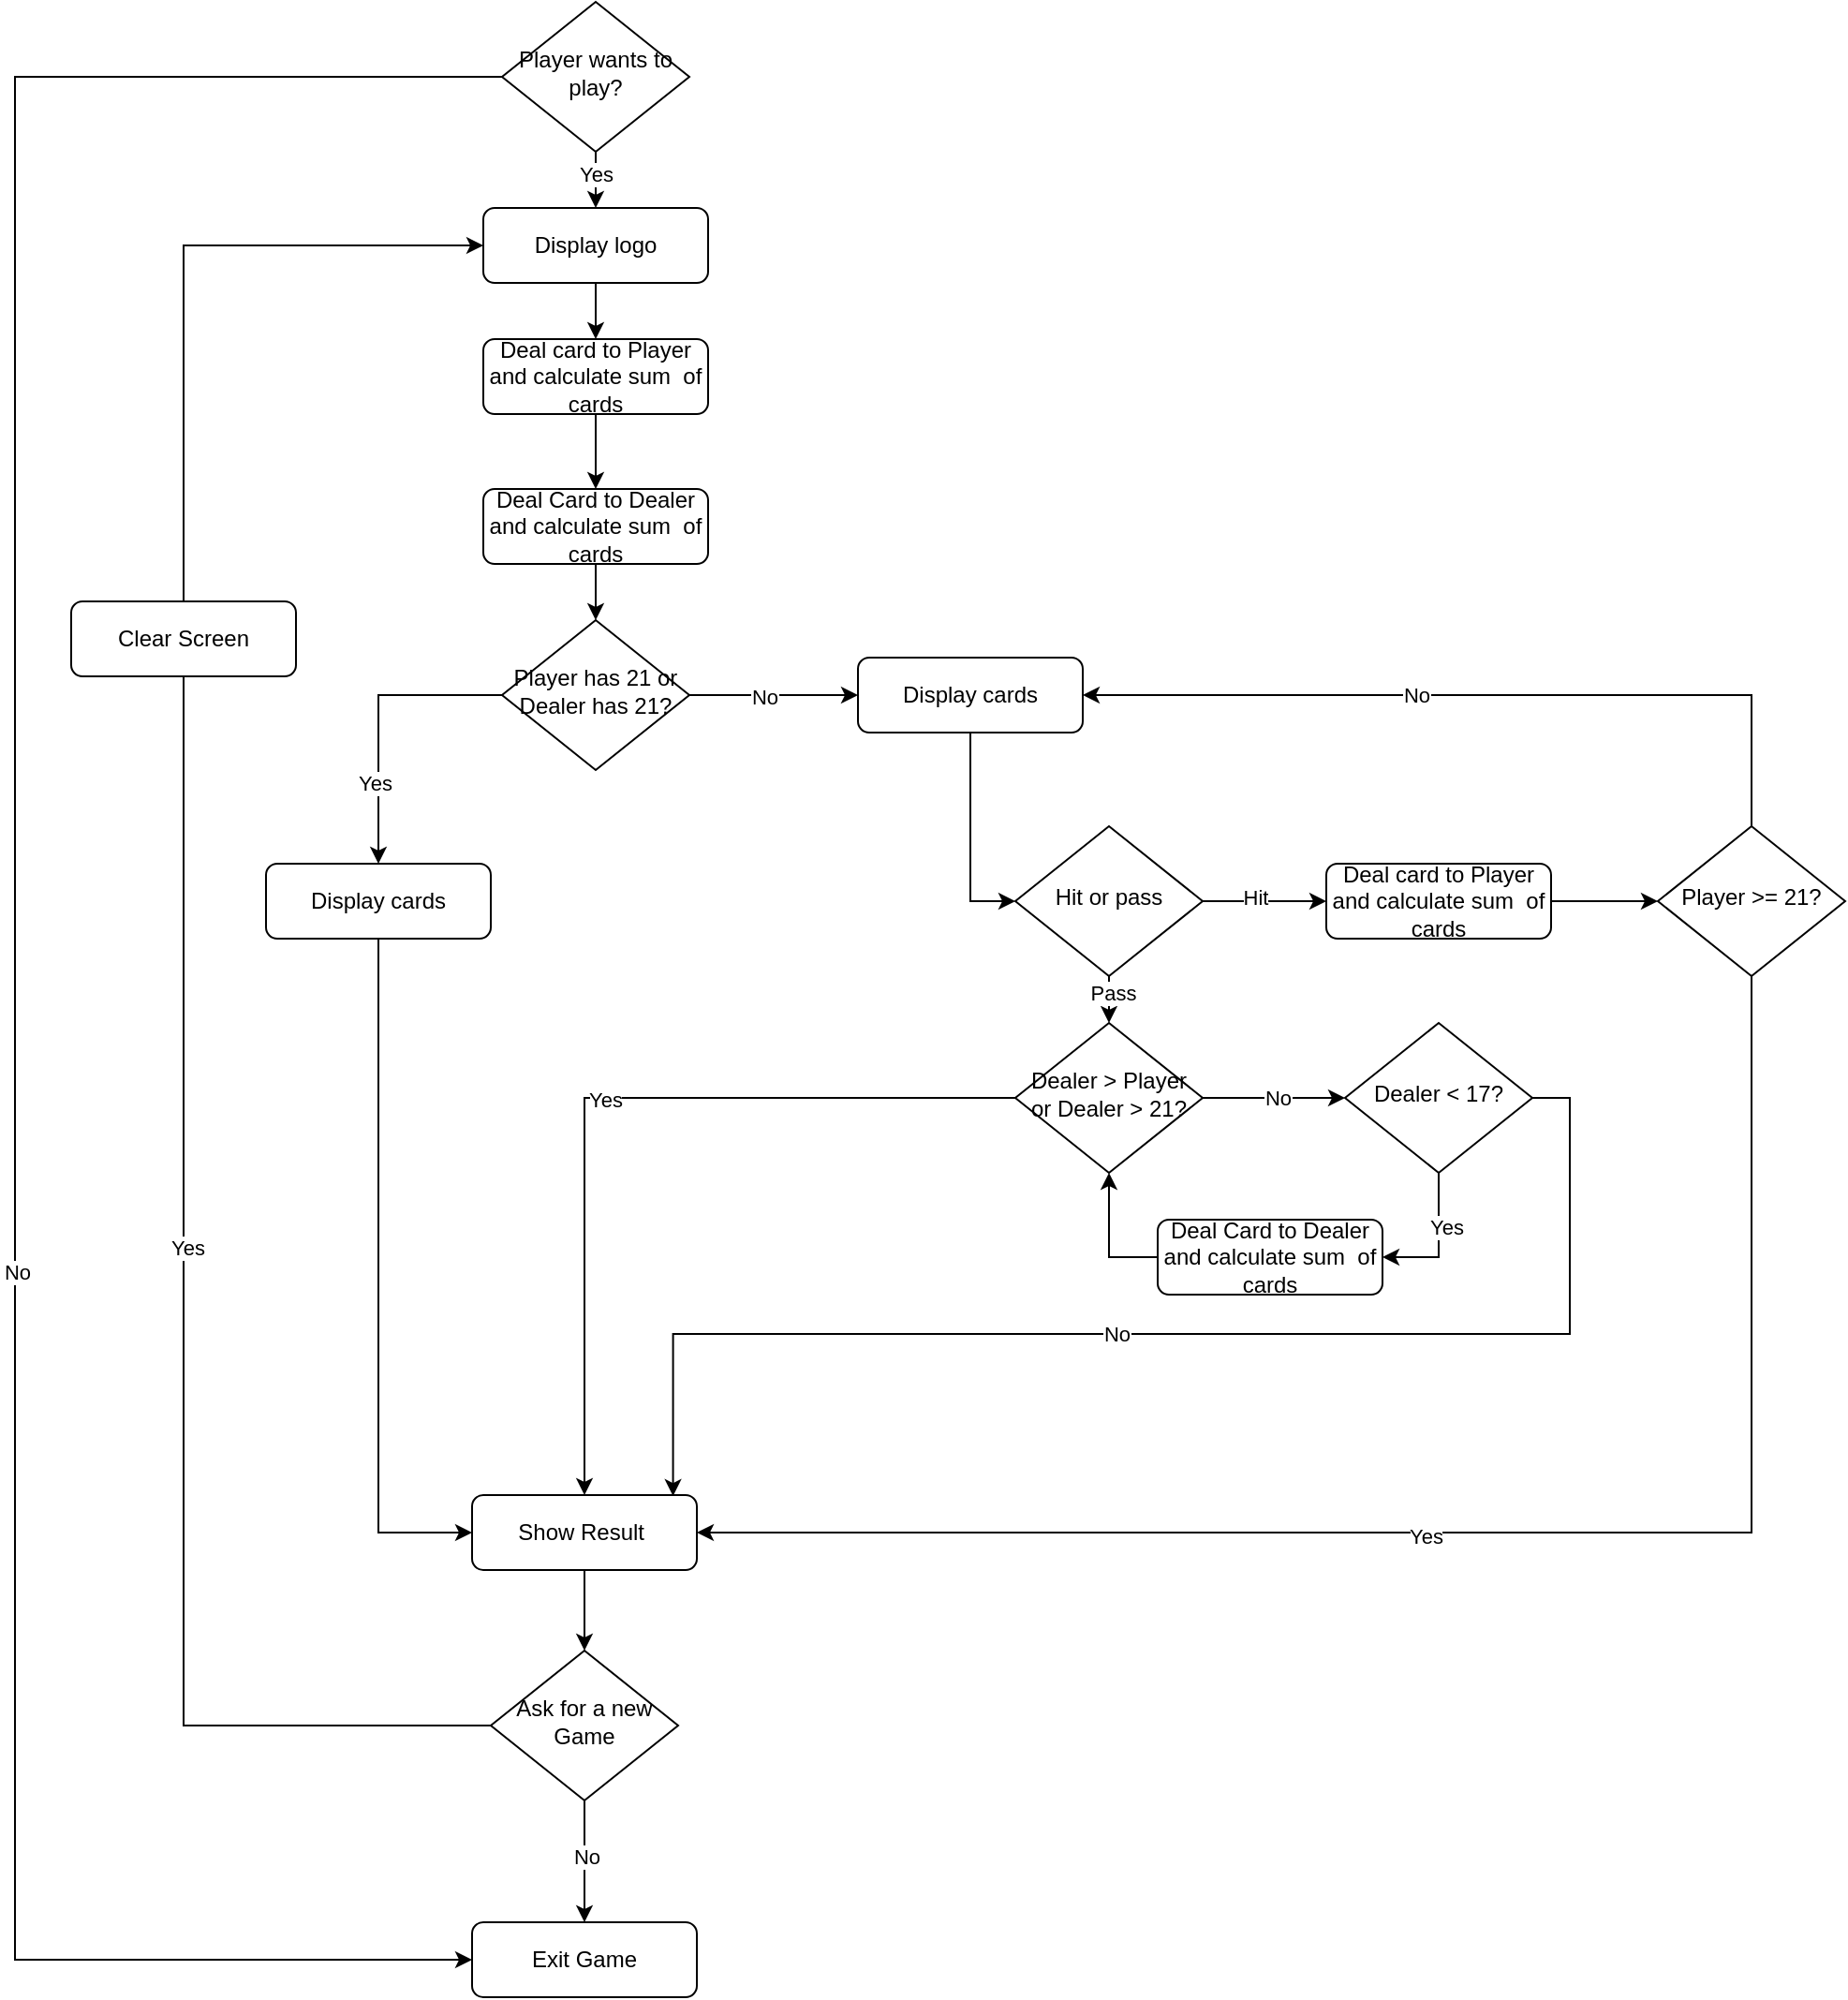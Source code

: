 <mxfile version="22.1.7" type="device">
  <diagram id="C5RBs43oDa-KdzZeNtuy" name="Page-1">
    <mxGraphModel dx="2736" dy="2209" grid="1" gridSize="10" guides="1" tooltips="1" connect="1" arrows="1" fold="1" page="1" pageScale="1" pageWidth="827" pageHeight="1169" math="0" shadow="0">
      <root>
        <mxCell id="WIyWlLk6GJQsqaUBKTNV-0" />
        <mxCell id="WIyWlLk6GJQsqaUBKTNV-1" parent="WIyWlLk6GJQsqaUBKTNV-0" />
        <mxCell id="GHpOodpco-bDYcz97Vp4-15" style="edgeStyle=orthogonalEdgeStyle;rounded=0;orthogonalLoop=1;jettySize=auto;html=1;exitX=0.5;exitY=1;exitDx=0;exitDy=0;" parent="WIyWlLk6GJQsqaUBKTNV-1" source="WIyWlLk6GJQsqaUBKTNV-3" target="WIyWlLk6GJQsqaUBKTNV-7" edge="1">
          <mxGeometry relative="1" as="geometry" />
        </mxCell>
        <mxCell id="WIyWlLk6GJQsqaUBKTNV-3" value="Display logo" style="rounded=1;whiteSpace=wrap;html=1;fontSize=12;glass=0;strokeWidth=1;shadow=0;" parent="WIyWlLk6GJQsqaUBKTNV-1" vertex="1">
          <mxGeometry x="200" y="70" width="120" height="40" as="geometry" />
        </mxCell>
        <mxCell id="GHpOodpco-bDYcz97Vp4-16" style="edgeStyle=orthogonalEdgeStyle;rounded=0;orthogonalLoop=1;jettySize=auto;html=1;exitX=0.5;exitY=1;exitDx=0;exitDy=0;" parent="WIyWlLk6GJQsqaUBKTNV-1" source="WIyWlLk6GJQsqaUBKTNV-7" target="GHpOodpco-bDYcz97Vp4-0" edge="1">
          <mxGeometry relative="1" as="geometry" />
        </mxCell>
        <mxCell id="WIyWlLk6GJQsqaUBKTNV-7" value="Deal card to Player and calculate sum&amp;nbsp; of cards" style="rounded=1;whiteSpace=wrap;html=1;fontSize=12;glass=0;strokeWidth=1;shadow=0;" parent="WIyWlLk6GJQsqaUBKTNV-1" vertex="1">
          <mxGeometry x="200" y="140" width="120" height="40" as="geometry" />
        </mxCell>
        <mxCell id="GHpOodpco-bDYcz97Vp4-22" style="edgeStyle=orthogonalEdgeStyle;rounded=0;orthogonalLoop=1;jettySize=auto;html=1;exitX=1;exitY=0.5;exitDx=0;exitDy=0;" parent="WIyWlLk6GJQsqaUBKTNV-1" source="WIyWlLk6GJQsqaUBKTNV-10" target="WIyWlLk6GJQsqaUBKTNV-12" edge="1">
          <mxGeometry relative="1" as="geometry" />
        </mxCell>
        <mxCell id="GHpOodpco-bDYcz97Vp4-27" value="No" style="edgeLabel;html=1;align=center;verticalAlign=middle;resizable=0;points=[];" parent="GHpOodpco-bDYcz97Vp4-22" vertex="1" connectable="0">
          <mxGeometry x="-0.106" y="-1" relative="1" as="geometry">
            <mxPoint as="offset" />
          </mxGeometry>
        </mxCell>
        <mxCell id="LzkbA7sXEcr2IUJfFZpf-3" style="edgeStyle=orthogonalEdgeStyle;rounded=0;orthogonalLoop=1;jettySize=auto;html=1;exitX=0;exitY=0.5;exitDx=0;exitDy=0;entryX=0.5;entryY=0;entryDx=0;entryDy=0;" edge="1" parent="WIyWlLk6GJQsqaUBKTNV-1" source="WIyWlLk6GJQsqaUBKTNV-10" target="LzkbA7sXEcr2IUJfFZpf-0">
          <mxGeometry relative="1" as="geometry" />
        </mxCell>
        <mxCell id="LzkbA7sXEcr2IUJfFZpf-4" value="Yes" style="edgeLabel;html=1;align=center;verticalAlign=middle;resizable=0;points=[];" vertex="1" connectable="0" parent="LzkbA7sXEcr2IUJfFZpf-3">
          <mxGeometry x="0.446" y="-2" relative="1" as="geometry">
            <mxPoint as="offset" />
          </mxGeometry>
        </mxCell>
        <mxCell id="WIyWlLk6GJQsqaUBKTNV-10" value="Player has 21 or Dealer has 21?" style="rhombus;whiteSpace=wrap;html=1;shadow=0;fontFamily=Helvetica;fontSize=12;align=center;strokeWidth=1;spacing=6;spacingTop=-4;" parent="WIyWlLk6GJQsqaUBKTNV-1" vertex="1">
          <mxGeometry x="210" y="290" width="100" height="80" as="geometry" />
        </mxCell>
        <mxCell id="GHpOodpco-bDYcz97Vp4-6" style="edgeStyle=orthogonalEdgeStyle;rounded=0;orthogonalLoop=1;jettySize=auto;html=1;exitX=0.5;exitY=1;exitDx=0;exitDy=0;entryX=0.5;entryY=0;entryDx=0;entryDy=0;" parent="WIyWlLk6GJQsqaUBKTNV-1" source="WIyWlLk6GJQsqaUBKTNV-11" target="GHpOodpco-bDYcz97Vp4-4" edge="1">
          <mxGeometry relative="1" as="geometry" />
        </mxCell>
        <mxCell id="WIyWlLk6GJQsqaUBKTNV-11" value="Show Result&amp;nbsp;" style="rounded=1;whiteSpace=wrap;html=1;fontSize=12;glass=0;strokeWidth=1;shadow=0;" parent="WIyWlLk6GJQsqaUBKTNV-1" vertex="1">
          <mxGeometry x="194" y="757" width="120" height="40" as="geometry" />
        </mxCell>
        <mxCell id="GHpOodpco-bDYcz97Vp4-23" style="edgeStyle=orthogonalEdgeStyle;rounded=0;orthogonalLoop=1;jettySize=auto;html=1;exitX=0.5;exitY=1;exitDx=0;exitDy=0;entryX=0;entryY=0.5;entryDx=0;entryDy=0;" parent="WIyWlLk6GJQsqaUBKTNV-1" source="WIyWlLk6GJQsqaUBKTNV-12" target="GHpOodpco-bDYcz97Vp4-21" edge="1">
          <mxGeometry relative="1" as="geometry" />
        </mxCell>
        <mxCell id="WIyWlLk6GJQsqaUBKTNV-12" value="Display cards" style="rounded=1;whiteSpace=wrap;html=1;fontSize=12;glass=0;strokeWidth=1;shadow=0;" parent="WIyWlLk6GJQsqaUBKTNV-1" vertex="1">
          <mxGeometry x="400" y="310" width="120" height="40" as="geometry" />
        </mxCell>
        <mxCell id="GHpOodpco-bDYcz97Vp4-17" style="edgeStyle=orthogonalEdgeStyle;rounded=0;orthogonalLoop=1;jettySize=auto;html=1;exitX=0.5;exitY=1;exitDx=0;exitDy=0;entryX=0.5;entryY=0;entryDx=0;entryDy=0;" parent="WIyWlLk6GJQsqaUBKTNV-1" source="GHpOodpco-bDYcz97Vp4-0" target="WIyWlLk6GJQsqaUBKTNV-10" edge="1">
          <mxGeometry relative="1" as="geometry" />
        </mxCell>
        <mxCell id="GHpOodpco-bDYcz97Vp4-0" value="Deal Card to Dealer and calculate sum&amp;nbsp; of cards" style="rounded=1;whiteSpace=wrap;html=1;fontSize=12;glass=0;strokeWidth=1;shadow=0;" parent="WIyWlLk6GJQsqaUBKTNV-1" vertex="1">
          <mxGeometry x="200" y="220" width="120" height="40" as="geometry" />
        </mxCell>
        <mxCell id="GHpOodpco-bDYcz97Vp4-1" value="Exit Game" style="rounded=1;whiteSpace=wrap;html=1;fontSize=12;glass=0;strokeWidth=1;shadow=0;" parent="WIyWlLk6GJQsqaUBKTNV-1" vertex="1">
          <mxGeometry x="194" y="985" width="120" height="40" as="geometry" />
        </mxCell>
        <mxCell id="GHpOodpco-bDYcz97Vp4-7" style="edgeStyle=orthogonalEdgeStyle;rounded=0;orthogonalLoop=1;jettySize=auto;html=1;exitX=0.5;exitY=1;exitDx=0;exitDy=0;" parent="WIyWlLk6GJQsqaUBKTNV-1" source="GHpOodpco-bDYcz97Vp4-4" target="GHpOodpco-bDYcz97Vp4-1" edge="1">
          <mxGeometry relative="1" as="geometry" />
        </mxCell>
        <mxCell id="GHpOodpco-bDYcz97Vp4-8" value="No" style="edgeLabel;html=1;align=center;verticalAlign=middle;resizable=0;points=[];" parent="GHpOodpco-bDYcz97Vp4-7" vertex="1" connectable="0">
          <mxGeometry x="-0.077" y="1" relative="1" as="geometry">
            <mxPoint as="offset" />
          </mxGeometry>
        </mxCell>
        <mxCell id="GHpOodpco-bDYcz97Vp4-12" style="edgeStyle=orthogonalEdgeStyle;rounded=0;orthogonalLoop=1;jettySize=auto;html=1;exitX=0;exitY=0.5;exitDx=0;exitDy=0;entryX=0;entryY=0.5;entryDx=0;entryDy=0;" parent="WIyWlLk6GJQsqaUBKTNV-1" source="GHpOodpco-bDYcz97Vp4-13" target="WIyWlLk6GJQsqaUBKTNV-3" edge="1">
          <mxGeometry relative="1" as="geometry">
            <Array as="points">
              <mxPoint x="40" y="90" />
            </Array>
          </mxGeometry>
        </mxCell>
        <mxCell id="GHpOodpco-bDYcz97Vp4-4" value="Ask for a new Game" style="rhombus;whiteSpace=wrap;html=1;shadow=0;fontFamily=Helvetica;fontSize=12;align=center;strokeWidth=1;spacing=6;spacingTop=-4;" parent="WIyWlLk6GJQsqaUBKTNV-1" vertex="1">
          <mxGeometry x="204" y="840" width="100" height="80" as="geometry" />
        </mxCell>
        <mxCell id="GHpOodpco-bDYcz97Vp4-10" style="edgeStyle=orthogonalEdgeStyle;rounded=0;orthogonalLoop=1;jettySize=auto;html=1;exitX=0.5;exitY=1;exitDx=0;exitDy=0;entryX=0.5;entryY=0;entryDx=0;entryDy=0;" parent="WIyWlLk6GJQsqaUBKTNV-1" source="GHpOodpco-bDYcz97Vp4-9" target="WIyWlLk6GJQsqaUBKTNV-3" edge="1">
          <mxGeometry relative="1" as="geometry" />
        </mxCell>
        <mxCell id="GHpOodpco-bDYcz97Vp4-11" value="Yes" style="edgeLabel;html=1;align=center;verticalAlign=middle;resizable=0;points=[];" parent="GHpOodpco-bDYcz97Vp4-10" vertex="1" connectable="0">
          <mxGeometry x="-0.191" relative="1" as="geometry">
            <mxPoint as="offset" />
          </mxGeometry>
        </mxCell>
        <mxCell id="GHpOodpco-bDYcz97Vp4-18" style="edgeStyle=orthogonalEdgeStyle;rounded=0;orthogonalLoop=1;jettySize=auto;html=1;exitX=0;exitY=0.5;exitDx=0;exitDy=0;entryX=0;entryY=0.5;entryDx=0;entryDy=0;" parent="WIyWlLk6GJQsqaUBKTNV-1" source="GHpOodpco-bDYcz97Vp4-9" target="GHpOodpco-bDYcz97Vp4-1" edge="1">
          <mxGeometry relative="1" as="geometry">
            <Array as="points">
              <mxPoint x="-50" />
              <mxPoint x="-50" y="1005" />
            </Array>
          </mxGeometry>
        </mxCell>
        <mxCell id="GHpOodpco-bDYcz97Vp4-19" value="No" style="edgeLabel;html=1;align=center;verticalAlign=middle;resizable=0;points=[];" parent="GHpOodpco-bDYcz97Vp4-18" vertex="1" connectable="0">
          <mxGeometry x="0.19" y="1" relative="1" as="geometry">
            <mxPoint as="offset" />
          </mxGeometry>
        </mxCell>
        <mxCell id="GHpOodpco-bDYcz97Vp4-9" value="Player wants to play?" style="rhombus;whiteSpace=wrap;html=1;shadow=0;fontFamily=Helvetica;fontSize=12;align=center;strokeWidth=1;spacing=6;spacingTop=-4;" parent="WIyWlLk6GJQsqaUBKTNV-1" vertex="1">
          <mxGeometry x="210" y="-40" width="100" height="80" as="geometry" />
        </mxCell>
        <mxCell id="GHpOodpco-bDYcz97Vp4-14" value="" style="edgeStyle=orthogonalEdgeStyle;rounded=0;orthogonalLoop=1;jettySize=auto;html=1;exitX=0;exitY=0.5;exitDx=0;exitDy=0;entryX=0;entryY=0.5;entryDx=0;entryDy=0;" parent="WIyWlLk6GJQsqaUBKTNV-1" source="GHpOodpco-bDYcz97Vp4-4" target="GHpOodpco-bDYcz97Vp4-13" edge="1">
          <mxGeometry relative="1" as="geometry">
            <mxPoint x="90" y="545" as="sourcePoint" />
            <mxPoint x="200" y="90" as="targetPoint" />
            <Array as="points">
              <mxPoint x="40" y="880" />
              <mxPoint x="40" y="300" />
            </Array>
          </mxGeometry>
        </mxCell>
        <mxCell id="GHpOodpco-bDYcz97Vp4-28" value="Yes" style="edgeLabel;html=1;align=center;verticalAlign=middle;resizable=0;points=[];" parent="GHpOodpco-bDYcz97Vp4-14" vertex="1" connectable="0">
          <mxGeometry x="0.042" y="-2" relative="1" as="geometry">
            <mxPoint as="offset" />
          </mxGeometry>
        </mxCell>
        <mxCell id="GHpOodpco-bDYcz97Vp4-13" value="Clear Screen" style="rounded=1;whiteSpace=wrap;html=1;fontSize=12;glass=0;strokeWidth=1;shadow=0;" parent="WIyWlLk6GJQsqaUBKTNV-1" vertex="1">
          <mxGeometry x="-20" y="280" width="120" height="40" as="geometry" />
        </mxCell>
        <mxCell id="GHpOodpco-bDYcz97Vp4-25" style="edgeStyle=orthogonalEdgeStyle;rounded=0;orthogonalLoop=1;jettySize=auto;html=1;exitX=0.5;exitY=1;exitDx=0;exitDy=0;entryX=0.5;entryY=0;entryDx=0;entryDy=0;" parent="WIyWlLk6GJQsqaUBKTNV-1" source="GHpOodpco-bDYcz97Vp4-21" target="GHpOodpco-bDYcz97Vp4-24" edge="1">
          <mxGeometry relative="1" as="geometry" />
        </mxCell>
        <mxCell id="GHpOodpco-bDYcz97Vp4-26" value="Pass" style="edgeLabel;html=1;align=center;verticalAlign=middle;resizable=0;points=[];" parent="GHpOodpco-bDYcz97Vp4-25" vertex="1" connectable="0">
          <mxGeometry x="-0.305" y="2" relative="1" as="geometry">
            <mxPoint as="offset" />
          </mxGeometry>
        </mxCell>
        <mxCell id="GHpOodpco-bDYcz97Vp4-37" style="edgeStyle=orthogonalEdgeStyle;rounded=0;orthogonalLoop=1;jettySize=auto;html=1;exitX=1;exitY=0.5;exitDx=0;exitDy=0;" parent="WIyWlLk6GJQsqaUBKTNV-1" source="GHpOodpco-bDYcz97Vp4-21" target="GHpOodpco-bDYcz97Vp4-36" edge="1">
          <mxGeometry relative="1" as="geometry" />
        </mxCell>
        <mxCell id="GHpOodpco-bDYcz97Vp4-38" value="Hit" style="edgeLabel;html=1;align=center;verticalAlign=middle;resizable=0;points=[];" parent="GHpOodpco-bDYcz97Vp4-37" vertex="1" connectable="0">
          <mxGeometry x="-0.164" y="2" relative="1" as="geometry">
            <mxPoint as="offset" />
          </mxGeometry>
        </mxCell>
        <mxCell id="GHpOodpco-bDYcz97Vp4-21" value="Hit or pass" style="rhombus;whiteSpace=wrap;html=1;shadow=0;fontFamily=Helvetica;fontSize=12;align=center;strokeWidth=1;spacing=6;spacingTop=-4;" parent="WIyWlLk6GJQsqaUBKTNV-1" vertex="1">
          <mxGeometry x="484" y="400" width="100" height="80" as="geometry" />
        </mxCell>
        <mxCell id="GHpOodpco-bDYcz97Vp4-29" style="edgeStyle=orthogonalEdgeStyle;rounded=0;orthogonalLoop=1;jettySize=auto;html=1;exitX=0;exitY=0.5;exitDx=0;exitDy=0;entryX=0.5;entryY=0;entryDx=0;entryDy=0;" parent="WIyWlLk6GJQsqaUBKTNV-1" source="GHpOodpco-bDYcz97Vp4-24" target="WIyWlLk6GJQsqaUBKTNV-11" edge="1">
          <mxGeometry relative="1" as="geometry" />
        </mxCell>
        <mxCell id="GHpOodpco-bDYcz97Vp4-30" value="Yes" style="edgeLabel;html=1;align=center;verticalAlign=middle;resizable=0;points=[];" parent="GHpOodpco-bDYcz97Vp4-29" vertex="1" connectable="0">
          <mxGeometry x="-0.007" y="1" relative="1" as="geometry">
            <mxPoint as="offset" />
          </mxGeometry>
        </mxCell>
        <mxCell id="5TcZ0odU2QFlV1HklyYh-1" style="edgeStyle=orthogonalEdgeStyle;rounded=0;orthogonalLoop=1;jettySize=auto;html=1;exitX=1;exitY=0.5;exitDx=0;exitDy=0;entryX=0;entryY=0.5;entryDx=0;entryDy=0;" parent="WIyWlLk6GJQsqaUBKTNV-1" source="GHpOodpco-bDYcz97Vp4-24" target="5TcZ0odU2QFlV1HklyYh-0" edge="1">
          <mxGeometry relative="1" as="geometry" />
        </mxCell>
        <mxCell id="5TcZ0odU2QFlV1HklyYh-2" value="No" style="edgeLabel;html=1;align=center;verticalAlign=middle;resizable=0;points=[];" parent="5TcZ0odU2QFlV1HklyYh-1" vertex="1" connectable="0">
          <mxGeometry x="0.035" relative="1" as="geometry">
            <mxPoint as="offset" />
          </mxGeometry>
        </mxCell>
        <mxCell id="GHpOodpco-bDYcz97Vp4-24" value="Dealer &amp;gt; Player or Dealer &amp;gt; 21?" style="rhombus;whiteSpace=wrap;html=1;shadow=0;fontFamily=Helvetica;fontSize=12;align=center;strokeWidth=1;spacing=6;spacingTop=-4;" parent="WIyWlLk6GJQsqaUBKTNV-1" vertex="1">
          <mxGeometry x="484" y="505" width="100" height="80" as="geometry" />
        </mxCell>
        <mxCell id="5TcZ0odU2QFlV1HklyYh-6" style="edgeStyle=orthogonalEdgeStyle;rounded=0;orthogonalLoop=1;jettySize=auto;html=1;exitX=0;exitY=0.5;exitDx=0;exitDy=0;entryX=0.5;entryY=1;entryDx=0;entryDy=0;" parent="WIyWlLk6GJQsqaUBKTNV-1" source="GHpOodpco-bDYcz97Vp4-31" target="GHpOodpco-bDYcz97Vp4-24" edge="1">
          <mxGeometry relative="1" as="geometry" />
        </mxCell>
        <mxCell id="GHpOodpco-bDYcz97Vp4-31" value="Deal Card to Dealer and calculate sum&amp;nbsp; of cards" style="rounded=1;whiteSpace=wrap;html=1;fontSize=12;glass=0;strokeWidth=1;shadow=0;" parent="WIyWlLk6GJQsqaUBKTNV-1" vertex="1">
          <mxGeometry x="560" y="610" width="120" height="40" as="geometry" />
        </mxCell>
        <mxCell id="GHpOodpco-bDYcz97Vp4-41" style="edgeStyle=orthogonalEdgeStyle;rounded=0;orthogonalLoop=1;jettySize=auto;html=1;exitX=1;exitY=0.5;exitDx=0;exitDy=0;entryX=0;entryY=0.5;entryDx=0;entryDy=0;" parent="WIyWlLk6GJQsqaUBKTNV-1" source="GHpOodpco-bDYcz97Vp4-36" target="GHpOodpco-bDYcz97Vp4-39" edge="1">
          <mxGeometry relative="1" as="geometry" />
        </mxCell>
        <mxCell id="GHpOodpco-bDYcz97Vp4-36" value="Deal card to Player and calculate sum&amp;nbsp; of cards" style="rounded=1;whiteSpace=wrap;html=1;fontSize=12;glass=0;strokeWidth=1;shadow=0;" parent="WIyWlLk6GJQsqaUBKTNV-1" vertex="1">
          <mxGeometry x="650" y="420" width="120" height="40" as="geometry" />
        </mxCell>
        <mxCell id="GHpOodpco-bDYcz97Vp4-42" style="edgeStyle=orthogonalEdgeStyle;rounded=0;orthogonalLoop=1;jettySize=auto;html=1;exitX=0.5;exitY=0;exitDx=0;exitDy=0;entryX=1;entryY=0.5;entryDx=0;entryDy=0;" parent="WIyWlLk6GJQsqaUBKTNV-1" source="GHpOodpco-bDYcz97Vp4-39" target="WIyWlLk6GJQsqaUBKTNV-12" edge="1">
          <mxGeometry relative="1" as="geometry" />
        </mxCell>
        <mxCell id="GHpOodpco-bDYcz97Vp4-43" value="No" style="edgeLabel;html=1;align=center;verticalAlign=middle;resizable=0;points=[];" parent="GHpOodpco-bDYcz97Vp4-42" vertex="1" connectable="0">
          <mxGeometry x="0.168" relative="1" as="geometry">
            <mxPoint as="offset" />
          </mxGeometry>
        </mxCell>
        <mxCell id="GHpOodpco-bDYcz97Vp4-44" style="edgeStyle=orthogonalEdgeStyle;rounded=0;orthogonalLoop=1;jettySize=auto;html=1;exitX=0.5;exitY=1;exitDx=0;exitDy=0;entryX=1;entryY=0.5;entryDx=0;entryDy=0;" parent="WIyWlLk6GJQsqaUBKTNV-1" source="GHpOodpco-bDYcz97Vp4-39" target="WIyWlLk6GJQsqaUBKTNV-11" edge="1">
          <mxGeometry relative="1" as="geometry" />
        </mxCell>
        <mxCell id="GHpOodpco-bDYcz97Vp4-45" value="Yes" style="edgeLabel;html=1;align=center;verticalAlign=middle;resizable=0;points=[];" parent="GHpOodpco-bDYcz97Vp4-44" vertex="1" connectable="0">
          <mxGeometry x="0.093" y="2" relative="1" as="geometry">
            <mxPoint x="-1" as="offset" />
          </mxGeometry>
        </mxCell>
        <mxCell id="GHpOodpco-bDYcz97Vp4-39" value="Player &amp;gt;= 21?" style="rhombus;whiteSpace=wrap;html=1;shadow=0;fontFamily=Helvetica;fontSize=12;align=center;strokeWidth=1;spacing=6;spacingTop=-4;" parent="WIyWlLk6GJQsqaUBKTNV-1" vertex="1">
          <mxGeometry x="827" y="400" width="100" height="80" as="geometry" />
        </mxCell>
        <mxCell id="5TcZ0odU2QFlV1HklyYh-4" style="edgeStyle=orthogonalEdgeStyle;rounded=0;orthogonalLoop=1;jettySize=auto;html=1;exitX=0.5;exitY=1;exitDx=0;exitDy=0;entryX=1;entryY=0.5;entryDx=0;entryDy=0;" parent="WIyWlLk6GJQsqaUBKTNV-1" source="5TcZ0odU2QFlV1HklyYh-0" target="GHpOodpco-bDYcz97Vp4-31" edge="1">
          <mxGeometry relative="1" as="geometry" />
        </mxCell>
        <mxCell id="5TcZ0odU2QFlV1HklyYh-10" value="Yes" style="edgeLabel;html=1;align=center;verticalAlign=middle;resizable=0;points=[];" parent="5TcZ0odU2QFlV1HklyYh-4" vertex="1" connectable="0">
          <mxGeometry x="-0.231" y="4" relative="1" as="geometry">
            <mxPoint as="offset" />
          </mxGeometry>
        </mxCell>
        <mxCell id="5TcZ0odU2QFlV1HklyYh-0" value="Dealer &amp;lt; 17?" style="rhombus;whiteSpace=wrap;html=1;shadow=0;fontFamily=Helvetica;fontSize=12;align=center;strokeWidth=1;spacing=6;spacingTop=-4;" parent="WIyWlLk6GJQsqaUBKTNV-1" vertex="1">
          <mxGeometry x="660" y="505" width="100" height="80" as="geometry" />
        </mxCell>
        <mxCell id="5TcZ0odU2QFlV1HklyYh-7" style="edgeStyle=orthogonalEdgeStyle;rounded=0;orthogonalLoop=1;jettySize=auto;html=1;exitX=1;exitY=0.5;exitDx=0;exitDy=0;entryX=0.894;entryY=0.013;entryDx=0;entryDy=0;entryPerimeter=0;" parent="WIyWlLk6GJQsqaUBKTNV-1" source="5TcZ0odU2QFlV1HklyYh-0" target="WIyWlLk6GJQsqaUBKTNV-11" edge="1">
          <mxGeometry relative="1" as="geometry" />
        </mxCell>
        <mxCell id="5TcZ0odU2QFlV1HklyYh-11" value="No" style="edgeLabel;html=1;align=center;verticalAlign=middle;resizable=0;points=[];" parent="5TcZ0odU2QFlV1HklyYh-7" vertex="1" connectable="0">
          <mxGeometry x="0.092" relative="1" as="geometry">
            <mxPoint as="offset" />
          </mxGeometry>
        </mxCell>
        <mxCell id="LzkbA7sXEcr2IUJfFZpf-5" style="edgeStyle=orthogonalEdgeStyle;rounded=0;orthogonalLoop=1;jettySize=auto;html=1;exitX=0.5;exitY=1;exitDx=0;exitDy=0;entryX=0;entryY=0.5;entryDx=0;entryDy=0;" edge="1" parent="WIyWlLk6GJQsqaUBKTNV-1" source="LzkbA7sXEcr2IUJfFZpf-0" target="WIyWlLk6GJQsqaUBKTNV-11">
          <mxGeometry relative="1" as="geometry" />
        </mxCell>
        <mxCell id="LzkbA7sXEcr2IUJfFZpf-0" value="Display cards" style="rounded=1;whiteSpace=wrap;html=1;fontSize=12;glass=0;strokeWidth=1;shadow=0;" vertex="1" parent="WIyWlLk6GJQsqaUBKTNV-1">
          <mxGeometry x="84" y="420" width="120" height="40" as="geometry" />
        </mxCell>
      </root>
    </mxGraphModel>
  </diagram>
</mxfile>
